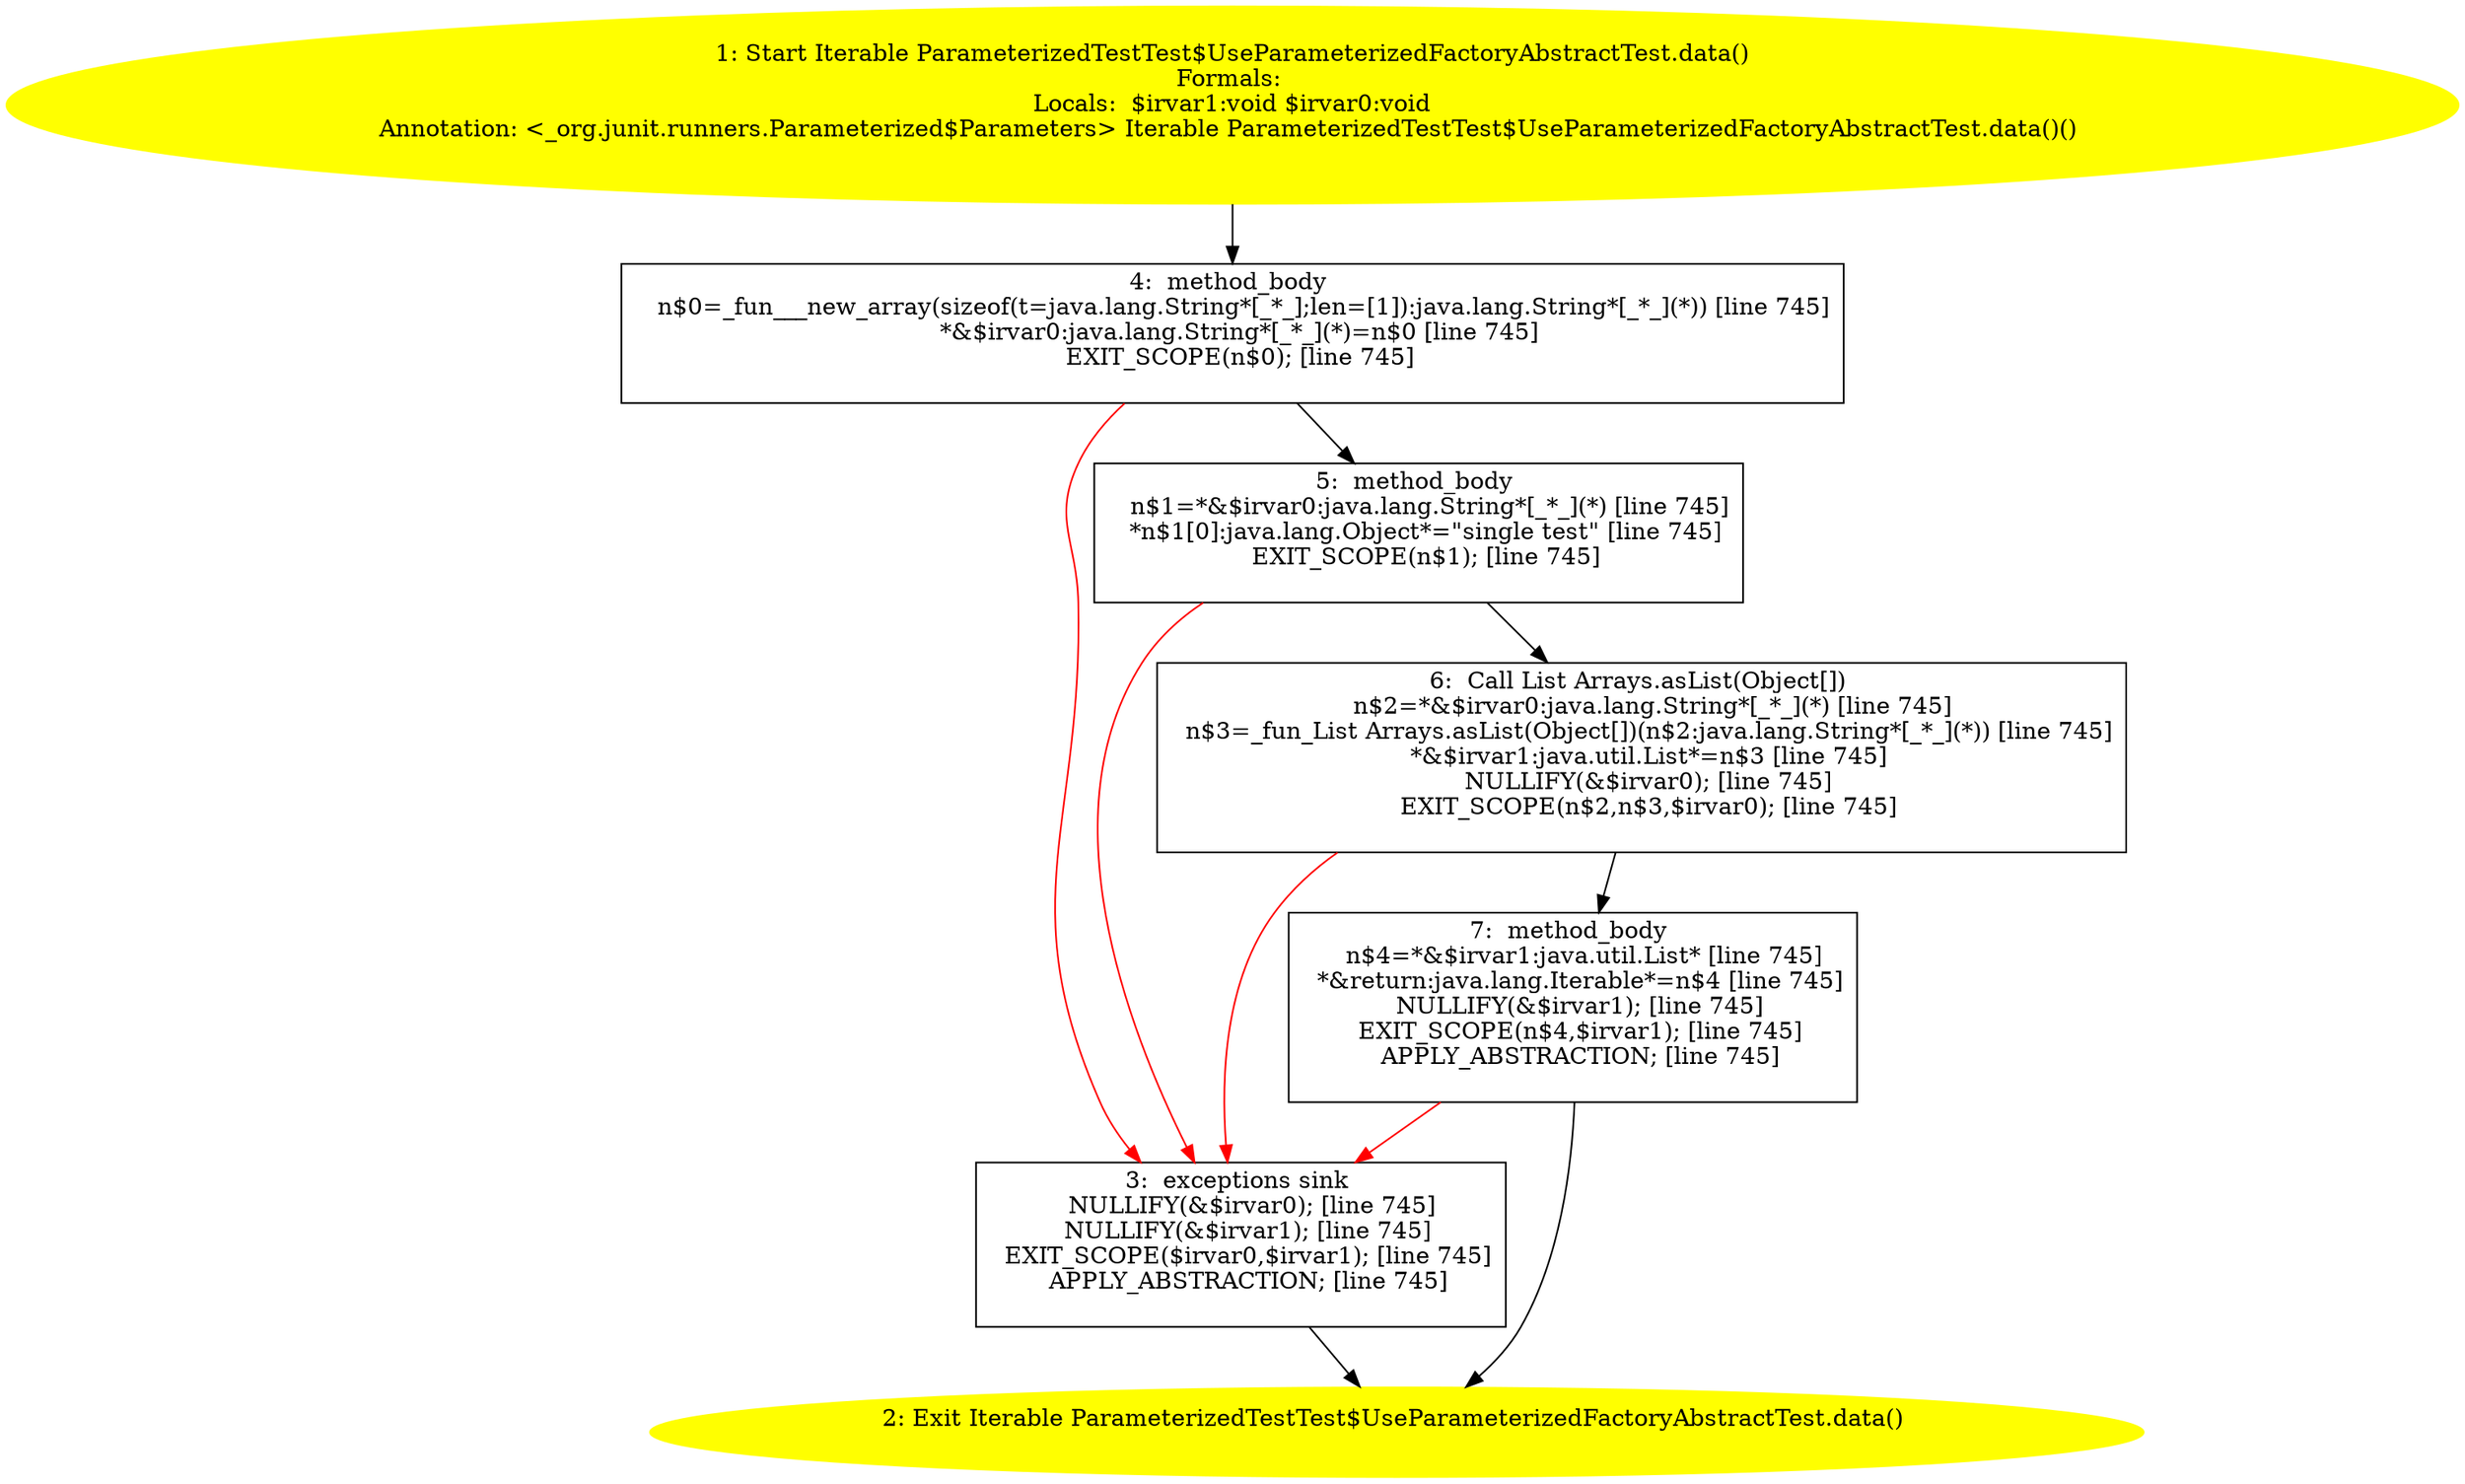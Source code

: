 /* @generated */
digraph cfg {
"org.junit.tests.running.classes.ParameterizedTestTest$UseParameterizedFactoryAbstractTest.data():jav.c212445fe4ddf94506272b0dc3f96032_1" [label="1: Start Iterable ParameterizedTestTest$UseParameterizedFactoryAbstractTest.data()\nFormals: \nLocals:  $irvar1:void $irvar0:void\nAnnotation: <_org.junit.runners.Parameterized$Parameters> Iterable ParameterizedTestTest$UseParameterizedFactoryAbstractTest.data()() \n  " color=yellow style=filled]
	

	 "org.junit.tests.running.classes.ParameterizedTestTest$UseParameterizedFactoryAbstractTest.data():jav.c212445fe4ddf94506272b0dc3f96032_1" -> "org.junit.tests.running.classes.ParameterizedTestTest$UseParameterizedFactoryAbstractTest.data():jav.c212445fe4ddf94506272b0dc3f96032_4" ;
"org.junit.tests.running.classes.ParameterizedTestTest$UseParameterizedFactoryAbstractTest.data():jav.c212445fe4ddf94506272b0dc3f96032_2" [label="2: Exit Iterable ParameterizedTestTest$UseParameterizedFactoryAbstractTest.data() \n  " color=yellow style=filled]
	

"org.junit.tests.running.classes.ParameterizedTestTest$UseParameterizedFactoryAbstractTest.data():jav.c212445fe4ddf94506272b0dc3f96032_3" [label="3:  exceptions sink \n   NULLIFY(&$irvar0); [line 745]\n  NULLIFY(&$irvar1); [line 745]\n  EXIT_SCOPE($irvar0,$irvar1); [line 745]\n  APPLY_ABSTRACTION; [line 745]\n " shape="box"]
	

	 "org.junit.tests.running.classes.ParameterizedTestTest$UseParameterizedFactoryAbstractTest.data():jav.c212445fe4ddf94506272b0dc3f96032_3" -> "org.junit.tests.running.classes.ParameterizedTestTest$UseParameterizedFactoryAbstractTest.data():jav.c212445fe4ddf94506272b0dc3f96032_2" ;
"org.junit.tests.running.classes.ParameterizedTestTest$UseParameterizedFactoryAbstractTest.data():jav.c212445fe4ddf94506272b0dc3f96032_4" [label="4:  method_body \n   n$0=_fun___new_array(sizeof(t=java.lang.String*[_*_];len=[1]):java.lang.String*[_*_](*)) [line 745]\n  *&$irvar0:java.lang.String*[_*_](*)=n$0 [line 745]\n  EXIT_SCOPE(n$0); [line 745]\n " shape="box"]
	

	 "org.junit.tests.running.classes.ParameterizedTestTest$UseParameterizedFactoryAbstractTest.data():jav.c212445fe4ddf94506272b0dc3f96032_4" -> "org.junit.tests.running.classes.ParameterizedTestTest$UseParameterizedFactoryAbstractTest.data():jav.c212445fe4ddf94506272b0dc3f96032_5" ;
	 "org.junit.tests.running.classes.ParameterizedTestTest$UseParameterizedFactoryAbstractTest.data():jav.c212445fe4ddf94506272b0dc3f96032_4" -> "org.junit.tests.running.classes.ParameterizedTestTest$UseParameterizedFactoryAbstractTest.data():jav.c212445fe4ddf94506272b0dc3f96032_3" [color="red" ];
"org.junit.tests.running.classes.ParameterizedTestTest$UseParameterizedFactoryAbstractTest.data():jav.c212445fe4ddf94506272b0dc3f96032_5" [label="5:  method_body \n   n$1=*&$irvar0:java.lang.String*[_*_](*) [line 745]\n  *n$1[0]:java.lang.Object*=\"single test\" [line 745]\n  EXIT_SCOPE(n$1); [line 745]\n " shape="box"]
	

	 "org.junit.tests.running.classes.ParameterizedTestTest$UseParameterizedFactoryAbstractTest.data():jav.c212445fe4ddf94506272b0dc3f96032_5" -> "org.junit.tests.running.classes.ParameterizedTestTest$UseParameterizedFactoryAbstractTest.data():jav.c212445fe4ddf94506272b0dc3f96032_6" ;
	 "org.junit.tests.running.classes.ParameterizedTestTest$UseParameterizedFactoryAbstractTest.data():jav.c212445fe4ddf94506272b0dc3f96032_5" -> "org.junit.tests.running.classes.ParameterizedTestTest$UseParameterizedFactoryAbstractTest.data():jav.c212445fe4ddf94506272b0dc3f96032_3" [color="red" ];
"org.junit.tests.running.classes.ParameterizedTestTest$UseParameterizedFactoryAbstractTest.data():jav.c212445fe4ddf94506272b0dc3f96032_6" [label="6:  Call List Arrays.asList(Object[]) \n   n$2=*&$irvar0:java.lang.String*[_*_](*) [line 745]\n  n$3=_fun_List Arrays.asList(Object[])(n$2:java.lang.String*[_*_](*)) [line 745]\n  *&$irvar1:java.util.List*=n$3 [line 745]\n  NULLIFY(&$irvar0); [line 745]\n  EXIT_SCOPE(n$2,n$3,$irvar0); [line 745]\n " shape="box"]
	

	 "org.junit.tests.running.classes.ParameterizedTestTest$UseParameterizedFactoryAbstractTest.data():jav.c212445fe4ddf94506272b0dc3f96032_6" -> "org.junit.tests.running.classes.ParameterizedTestTest$UseParameterizedFactoryAbstractTest.data():jav.c212445fe4ddf94506272b0dc3f96032_7" ;
	 "org.junit.tests.running.classes.ParameterizedTestTest$UseParameterizedFactoryAbstractTest.data():jav.c212445fe4ddf94506272b0dc3f96032_6" -> "org.junit.tests.running.classes.ParameterizedTestTest$UseParameterizedFactoryAbstractTest.data():jav.c212445fe4ddf94506272b0dc3f96032_3" [color="red" ];
"org.junit.tests.running.classes.ParameterizedTestTest$UseParameterizedFactoryAbstractTest.data():jav.c212445fe4ddf94506272b0dc3f96032_7" [label="7:  method_body \n   n$4=*&$irvar1:java.util.List* [line 745]\n  *&return:java.lang.Iterable*=n$4 [line 745]\n  NULLIFY(&$irvar1); [line 745]\n  EXIT_SCOPE(n$4,$irvar1); [line 745]\n  APPLY_ABSTRACTION; [line 745]\n " shape="box"]
	

	 "org.junit.tests.running.classes.ParameterizedTestTest$UseParameterizedFactoryAbstractTest.data():jav.c212445fe4ddf94506272b0dc3f96032_7" -> "org.junit.tests.running.classes.ParameterizedTestTest$UseParameterizedFactoryAbstractTest.data():jav.c212445fe4ddf94506272b0dc3f96032_2" ;
	 "org.junit.tests.running.classes.ParameterizedTestTest$UseParameterizedFactoryAbstractTest.data():jav.c212445fe4ddf94506272b0dc3f96032_7" -> "org.junit.tests.running.classes.ParameterizedTestTest$UseParameterizedFactoryAbstractTest.data():jav.c212445fe4ddf94506272b0dc3f96032_3" [color="red" ];
}
